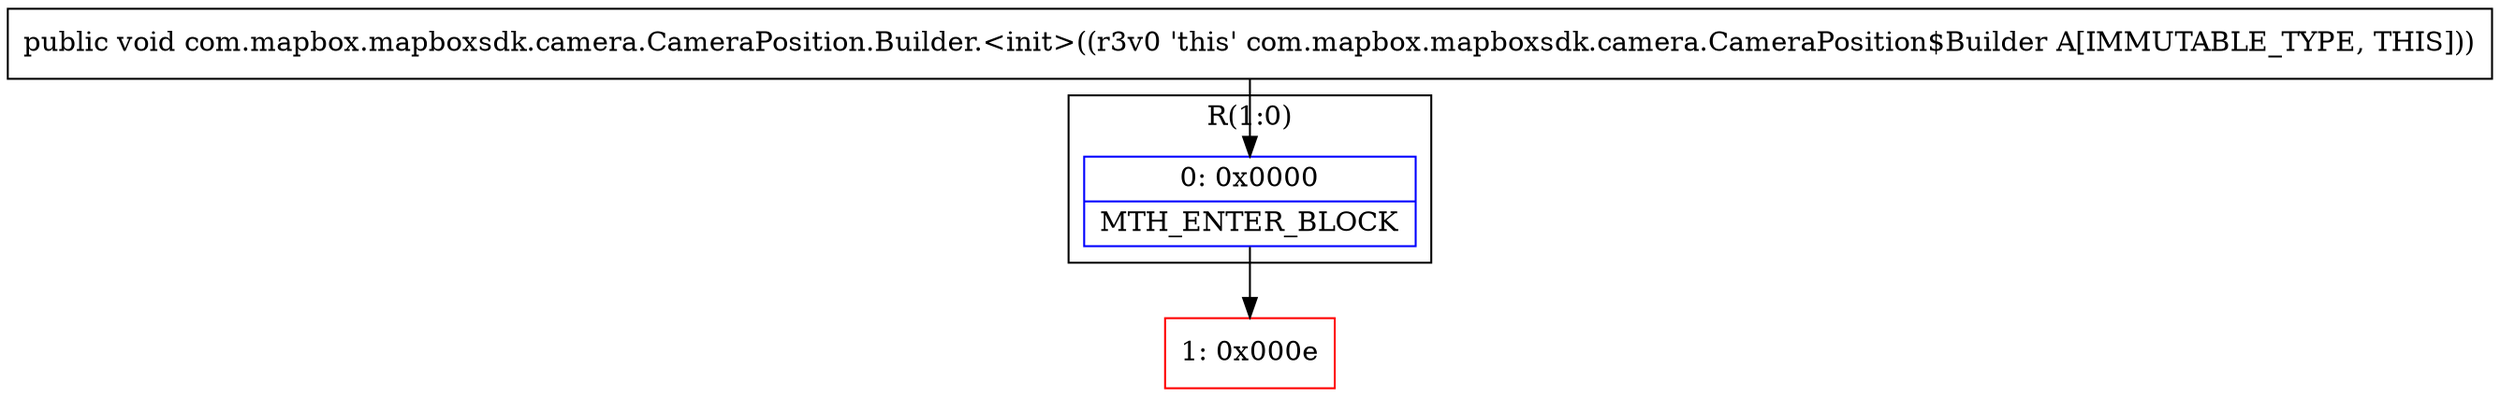 digraph "CFG forcom.mapbox.mapboxsdk.camera.CameraPosition.Builder.\<init\>()V" {
subgraph cluster_Region_191749061 {
label = "R(1:0)";
node [shape=record,color=blue];
Node_0 [shape=record,label="{0\:\ 0x0000|MTH_ENTER_BLOCK\l}"];
}
Node_1 [shape=record,color=red,label="{1\:\ 0x000e}"];
MethodNode[shape=record,label="{public void com.mapbox.mapboxsdk.camera.CameraPosition.Builder.\<init\>((r3v0 'this' com.mapbox.mapboxsdk.camera.CameraPosition$Builder A[IMMUTABLE_TYPE, THIS])) }"];
MethodNode -> Node_0;
Node_0 -> Node_1;
}

